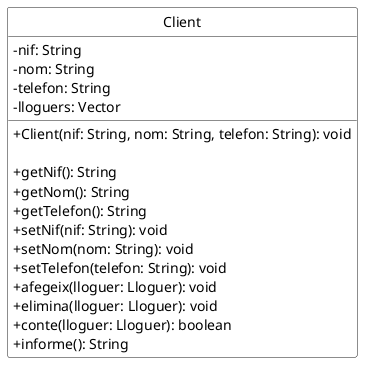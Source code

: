 @startuml
    skinparam classAttributeIconSize 0
    skinparam class {
        BackgroundColor #ffffff
        ArrowColor #0000FF
    }

    hide circle

    Class Client {
        - nif: String
        - nom: String
        - telefon: String
        - lloguers: Vector

        + Client(nif: String, nom: String, telefon: String): void
        
        + getNif(): String
        + getNom(): String
        + getTelefon(): String
        + setNif(nif: String): void
        + setNom(nom: String): void
        + setTelefon(telefon: String): void
        + afegeix(lloguer: Lloguer): void
        + elimina(lloguer: Lloguer): void
        + conte(lloguer: Lloguer): boolean
        + informe(): String
    }
@enduml